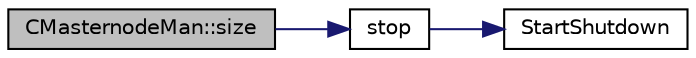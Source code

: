 digraph "CMasternodeMan::size"
{
  edge [fontname="Helvetica",fontsize="10",labelfontname="Helvetica",labelfontsize="10"];
  node [fontname="Helvetica",fontsize="10",shape=record];
  rankdir="LR";
  Node2176 [label="CMasternodeMan::size",height=0.2,width=0.4,color="black", fillcolor="grey75", style="filled", fontcolor="black"];
  Node2176 -> Node2177 [color="midnightblue",fontsize="10",style="solid",fontname="Helvetica"];
  Node2177 [label="stop",height=0.2,width=0.4,color="black", fillcolor="white", style="filled",URL="$d6/d76/rpcserver_8cpp.html#a7ed4eb27f00f40cee8c15108916e8d71"];
  Node2177 -> Node2178 [color="midnightblue",fontsize="10",style="solid",fontname="Helvetica"];
  Node2178 [label="StartShutdown",height=0.2,width=0.4,color="black", fillcolor="white", style="filled",URL="$d0/dc9/init_8cpp.html#ac7140c7327b1e6a8d46470b1cd0e8e1b"];
}
